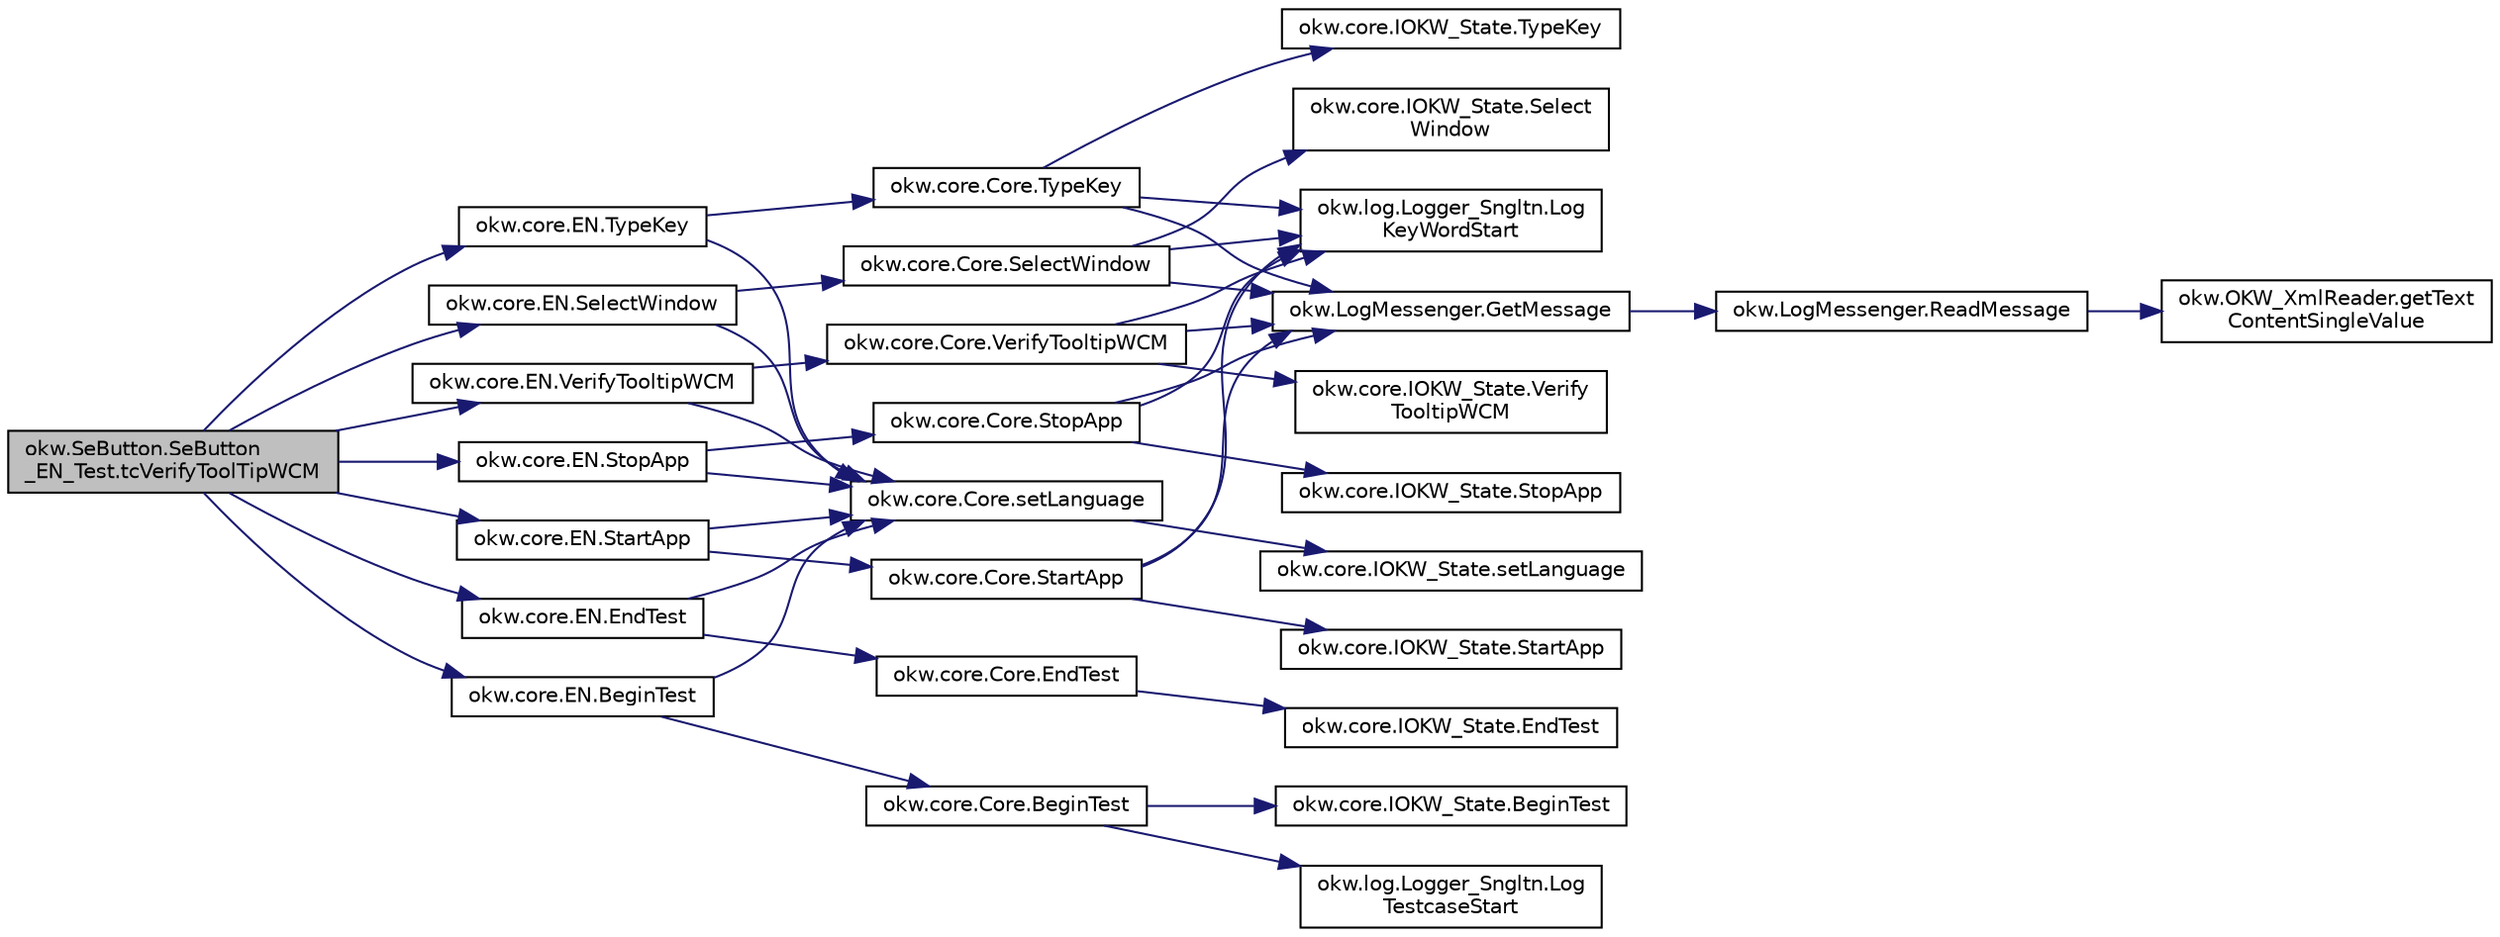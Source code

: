 digraph "okw.SeButton.SeButton_EN_Test.tcVerifyToolTipWCM"
{
 // INTERACTIVE_SVG=YES
 // LATEX_PDF_SIZE
  edge [fontname="Helvetica",fontsize="10",labelfontname="Helvetica",labelfontsize="10"];
  node [fontname="Helvetica",fontsize="10",shape=record];
  rankdir="LR";
  Node1119 [label="okw.SeButton.SeButton\l_EN_Test.tcVerifyToolTipWCM",height=0.2,width=0.4,color="black", fillcolor="grey75", style="filled", fontcolor="black",tooltip="Test des Schlüsselwortes VerifyToolTipWCM für den GUI-Adapter SeButton."];
  Node1119 -> Node1120 [color="midnightblue",fontsize="10",style="solid",fontname="Helvetica"];
  Node1120 [label="okw.core.EN.BeginTest",height=0.2,width=0.4,color="black", fillcolor="white", style="filled",URL="$classokw_1_1core_1_1_e_n.html#aef613b0a3e6bb8a9623984db145cae69",tooltip="Markiert den Anfang eines neuen Testfalls."];
  Node1120 -> Node1121 [color="midnightblue",fontsize="10",style="solid",fontname="Helvetica"];
  Node1121 [label="okw.core.Core.setLanguage",height=0.2,width=0.4,color="black", fillcolor="white", style="filled",URL="$classokw_1_1core_1_1_core.html#ab4e0f723d27cb11c944ec4c82c426100",tooltip="Setzt die Sprache auf den gegebenen wert Language."];
  Node1121 -> Node1122 [color="midnightblue",fontsize="10",style="solid",fontname="Helvetica"];
  Node1122 [label="okw.core.IOKW_State.setLanguage",height=0.2,width=0.4,color="black", fillcolor="white", style="filled",URL="$interfaceokw_1_1core_1_1_i_o_k_w___state.html#a866baa0bde08a47418f54d63bdb56097",tooltip="Interne Methode zum setzen der Sprache für die sprachabhängigen Ausgaben der Dokumentation (Log)."];
  Node1120 -> Node1123 [color="midnightblue",fontsize="10",style="solid",fontname="Helvetica"];
  Node1123 [label="okw.core.Core.BeginTest",height=0.2,width=0.4,color="black", fillcolor="white", style="filled",URL="$classokw_1_1core_1_1_core.html#acfefe92468c9eb9e951846372726c4d8",tooltip="Markiert den Anfang eines neuen Testfalls."];
  Node1123 -> Node1124 [color="midnightblue",fontsize="10",style="solid",fontname="Helvetica"];
  Node1124 [label="okw.log.Logger_Sngltn.Log\lTestcaseStart",height=0.2,width=0.4,color="black", fillcolor="white", style="filled",URL="$classokw_1_1log_1_1_logger___sngltn.html#a60f4ad59db847ae61df928f9920f3deb",tooltip="Ausgabe des Testfalls."];
  Node1123 -> Node1125 [color="midnightblue",fontsize="10",style="solid",fontname="Helvetica"];
  Node1125 [label="okw.core.IOKW_State.BeginTest",height=0.2,width=0.4,color="black", fillcolor="white", style="filled",URL="$interfaceokw_1_1core_1_1_i_o_k_w___state.html#ae5480ddb1fc37eade5d899d335bc4b13",tooltip="Markiert den Anfang eines neuen Testfalls."];
  Node1119 -> Node1126 [color="midnightblue",fontsize="10",style="solid",fontname="Helvetica"];
  Node1126 [label="okw.core.EN.StartApp",height=0.2,width=0.4,color="black", fillcolor="white", style="filled",URL="$classokw_1_1core_1_1_e_n.html#aaa7465ee7f135c724668d8b22dc2219f",tooltip="Startet die gegebene Anwendung."];
  Node1126 -> Node1121 [color="midnightblue",fontsize="10",style="solid",fontname="Helvetica"];
  Node1126 -> Node1127 [color="midnightblue",fontsize="10",style="solid",fontname="Helvetica"];
  Node1127 [label="okw.core.Core.StartApp",height=0.2,width=0.4,color="black", fillcolor="white", style="filled",URL="$classokw_1_1core_1_1_core.html#ac20a22275b6aea1c4e551dce1fd0c1e9",tooltip="Startet die gegebene Anwendung."];
  Node1127 -> Node1128 [color="midnightblue",fontsize="10",style="solid",fontname="Helvetica"];
  Node1128 [label="okw.log.Logger_Sngltn.Log\lKeyWordStart",height=0.2,width=0.4,color="black", fillcolor="white", style="filled",URL="$classokw_1_1log_1_1_logger___sngltn.html#a70ec25e200e00ecefc544e8fd371d2ef",tooltip="Ausgabe eines Schlüsselwortes."];
  Node1127 -> Node1129 [color="midnightblue",fontsize="10",style="solid",fontname="Helvetica"];
  Node1129 [label="okw.LogMessenger.GetMessage",height=0.2,width=0.4,color="black", fillcolor="white", style="filled",URL="$classokw_1_1_log_messenger.html#af225d1f037d47b3b085175c09d78bdd2",tooltip="Holt die Log-Meldung für MethodeNmae/Textkey ohne weitere Parameter."];
  Node1129 -> Node1130 [color="midnightblue",fontsize="10",style="solid",fontname="Helvetica"];
  Node1130 [label="okw.LogMessenger.ReadMessage",height=0.2,width=0.4,color="black", fillcolor="white", style="filled",URL="$classokw_1_1_log_messenger.html#a530cd6ab82ec82a04206a2e976ec06e3",tooltip="Interne Kernfunktion holt die Log-Meldung mit Platzhaltern aus der XML-Datei."];
  Node1130 -> Node1131 [color="midnightblue",fontsize="10",style="solid",fontname="Helvetica"];
  Node1131 [label="okw.OKW_XmlReader.getText\lContentSingleValue",height=0.2,width=0.4,color="black", fillcolor="white", style="filled",URL="$classokw_1_1_o_k_w___xml_reader.html#ab920b5335a2e1429c14cc5f8e79f39eb",tooltip="Lies den TextContent eines Tag."];
  Node1127 -> Node1132 [color="midnightblue",fontsize="10",style="solid",fontname="Helvetica"];
  Node1132 [label="okw.core.IOKW_State.StartApp",height=0.2,width=0.4,color="black", fillcolor="white", style="filled",URL="$interfaceokw_1_1core_1_1_i_o_k_w___state.html#a0ec9b7c60041061f1b01d85b703a27a8",tooltip="Startet die gegebene Anwendung."];
  Node1119 -> Node1133 [color="midnightblue",fontsize="10",style="solid",fontname="Helvetica"];
  Node1133 [label="okw.core.EN.TypeKey",height=0.2,width=0.4,color="black", fillcolor="white", style="filled",URL="$classokw_1_1core_1_1_e_n.html#ae24d951e607b9b82af4f3b80e71285b9",tooltip="Tastatureingaben von Daten in das aktive Fensterobjekt."];
  Node1133 -> Node1121 [color="midnightblue",fontsize="10",style="solid",fontname="Helvetica"];
  Node1133 -> Node1134 [color="midnightblue",fontsize="10",style="solid",fontname="Helvetica"];
  Node1134 [label="okw.core.Core.TypeKey",height=0.2,width=0.4,color="black", fillcolor="white", style="filled",URL="$classokw_1_1core_1_1_core.html#ad09bf3a237b88913dbe9ebc228db1cf3",tooltip="Tastatureingaben von Daten in das aktive Fensterobjekt."];
  Node1134 -> Node1128 [color="midnightblue",fontsize="10",style="solid",fontname="Helvetica"];
  Node1134 -> Node1129 [color="midnightblue",fontsize="10",style="solid",fontname="Helvetica"];
  Node1134 -> Node1135 [color="midnightblue",fontsize="10",style="solid",fontname="Helvetica"];
  Node1135 [label="okw.core.IOKW_State.TypeKey",height=0.2,width=0.4,color="black", fillcolor="white", style="filled",URL="$interfaceokw_1_1core_1_1_i_o_k_w___state.html#a0466b45ed636074a1b6cd52de6b5fdd6",tooltip="Tastatureingaben von Daten in das aktive Fensterobjekt."];
  Node1119 -> Node1136 [color="midnightblue",fontsize="10",style="solid",fontname="Helvetica"];
  Node1136 [label="okw.core.EN.SelectWindow",height=0.2,width=0.4,color="black", fillcolor="white", style="filled",URL="$classokw_1_1core_1_1_e_n.html#a2b61c2b39a9cfdbdfd25fe0e3d43785b",tooltip="Setzt den Kontext auf das gegebene Fenster."];
  Node1136 -> Node1121 [color="midnightblue",fontsize="10",style="solid",fontname="Helvetica"];
  Node1136 -> Node1137 [color="midnightblue",fontsize="10",style="solid",fontname="Helvetica"];
  Node1137 [label="okw.core.Core.SelectWindow",height=0.2,width=0.4,color="black", fillcolor="white", style="filled",URL="$classokw_1_1core_1_1_core.html#a6a68660eb5e34965522896e2a5c48314",tooltip="Setzt den Kontext auf das gegebene Fenster."];
  Node1137 -> Node1128 [color="midnightblue",fontsize="10",style="solid",fontname="Helvetica"];
  Node1137 -> Node1129 [color="midnightblue",fontsize="10",style="solid",fontname="Helvetica"];
  Node1137 -> Node1138 [color="midnightblue",fontsize="10",style="solid",fontname="Helvetica"];
  Node1138 [label="okw.core.IOKW_State.Select\lWindow",height=0.2,width=0.4,color="black", fillcolor="white", style="filled",URL="$interfaceokw_1_1core_1_1_i_o_k_w___state.html#ad4fc9610ed5b1176590a45b55e6ac7f0",tooltip="Setzt den Kontext auf das gegebene Fenster."];
  Node1119 -> Node1139 [color="midnightblue",fontsize="10",style="solid",fontname="Helvetica"];
  Node1139 [label="okw.core.EN.VerifyTooltipWCM",height=0.2,width=0.4,color="black", fillcolor="white", style="filled",URL="$classokw_1_1core_1_1_e_n.html#aab0f2e51f9be09e36fbd27a5c8c88511",tooltip="Prüft den Tooltip-Text eines Objektes (in den meisten Fällen ist dies der angezeigte Text)."];
  Node1139 -> Node1121 [color="midnightblue",fontsize="10",style="solid",fontname="Helvetica"];
  Node1139 -> Node1140 [color="midnightblue",fontsize="10",style="solid",fontname="Helvetica"];
  Node1140 [label="okw.core.Core.VerifyTooltipWCM",height=0.2,width=0.4,color="black", fillcolor="white", style="filled",URL="$classokw_1_1core_1_1_core.html#a160aacb0d6817770fde1faeaf6749af3",tooltip="Prüft den Tooltip-Text eines Objektes (in den meisten Fällen ist dies der angezeigte Text)."];
  Node1140 -> Node1128 [color="midnightblue",fontsize="10",style="solid",fontname="Helvetica"];
  Node1140 -> Node1129 [color="midnightblue",fontsize="10",style="solid",fontname="Helvetica"];
  Node1140 -> Node1141 [color="midnightblue",fontsize="10",style="solid",fontname="Helvetica"];
  Node1141 [label="okw.core.IOKW_State.Verify\lTooltipWCM",height=0.2,width=0.4,color="black", fillcolor="white", style="filled",URL="$interfaceokw_1_1core_1_1_i_o_k_w___state.html#a5eeafdd7f415970cddcec31fa642da02",tooltip="Prüft den Tooltip-Text eines Objektes (in den meisten Fällen ist dies der angezeigte Text)."];
  Node1119 -> Node1142 [color="midnightblue",fontsize="10",style="solid",fontname="Helvetica"];
  Node1142 [label="okw.core.EN.StopApp",height=0.2,width=0.4,color="black", fillcolor="white", style="filled",URL="$classokw_1_1core_1_1_e_n.html#aba06d28c60512e1dc55902403abbd3f6",tooltip="Beendet eine gegebene Anwendung."];
  Node1142 -> Node1121 [color="midnightblue",fontsize="10",style="solid",fontname="Helvetica"];
  Node1142 -> Node1143 [color="midnightblue",fontsize="10",style="solid",fontname="Helvetica"];
  Node1143 [label="okw.core.Core.StopApp",height=0.2,width=0.4,color="black", fillcolor="white", style="filled",URL="$classokw_1_1core_1_1_core.html#a13d953a145a5e1bc776785f8433ba69c",tooltip="Beendet eine gegebene Anwendung."];
  Node1143 -> Node1128 [color="midnightblue",fontsize="10",style="solid",fontname="Helvetica"];
  Node1143 -> Node1129 [color="midnightblue",fontsize="10",style="solid",fontname="Helvetica"];
  Node1143 -> Node1144 [color="midnightblue",fontsize="10",style="solid",fontname="Helvetica"];
  Node1144 [label="okw.core.IOKW_State.StopApp",height=0.2,width=0.4,color="black", fillcolor="white", style="filled",URL="$interfaceokw_1_1core_1_1_i_o_k_w___state.html#a789e33be9253edfccfe5654f537cf52a",tooltip="Beendet eine gegebene Anwendung."];
  Node1119 -> Node1145 [color="midnightblue",fontsize="10",style="solid",fontname="Helvetica"];
  Node1145 [label="okw.core.EN.EndTest",height=0.2,width=0.4,color="black", fillcolor="white", style="filled",URL="$classokw_1_1core_1_1_e_n.html#aa51cc1227f749efca4fd2801f5cb664f",tooltip="Signalisiert das Ende eines Testfalls."];
  Node1145 -> Node1121 [color="midnightblue",fontsize="10",style="solid",fontname="Helvetica"];
  Node1145 -> Node1146 [color="midnightblue",fontsize="10",style="solid",fontname="Helvetica"];
  Node1146 [label="okw.core.Core.EndTest",height=0.2,width=0.4,color="black", fillcolor="white", style="filled",URL="$classokw_1_1core_1_1_core.html#abf0b4a4074d5292675319eb0045fcb9c",tooltip="Signalisiert das Ende eines Testfalls."];
  Node1146 -> Node1147 [color="midnightblue",fontsize="10",style="solid",fontname="Helvetica"];
  Node1147 [label="okw.core.IOKW_State.EndTest",height=0.2,width=0.4,color="black", fillcolor="white", style="filled",URL="$interfaceokw_1_1core_1_1_i_o_k_w___state.html#ac0b681eddd02ac39ff0c4970a634a186",tooltip="Signalisiert das Ende eines Testfalls."];
}
